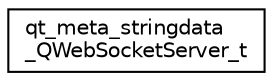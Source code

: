 digraph "Graphical Class Hierarchy"
{
  edge [fontname="Helvetica",fontsize="10",labelfontname="Helvetica",labelfontsize="10"];
  node [fontname="Helvetica",fontsize="10",shape=record];
  rankdir="LR";
  Node0 [label="qt_meta_stringdata\l_QWebSocketServer_t",height=0.2,width=0.4,color="black", fillcolor="white", style="filled",URL="$structqt__meta__stringdata___q_web_socket_server__t.html"];
}
